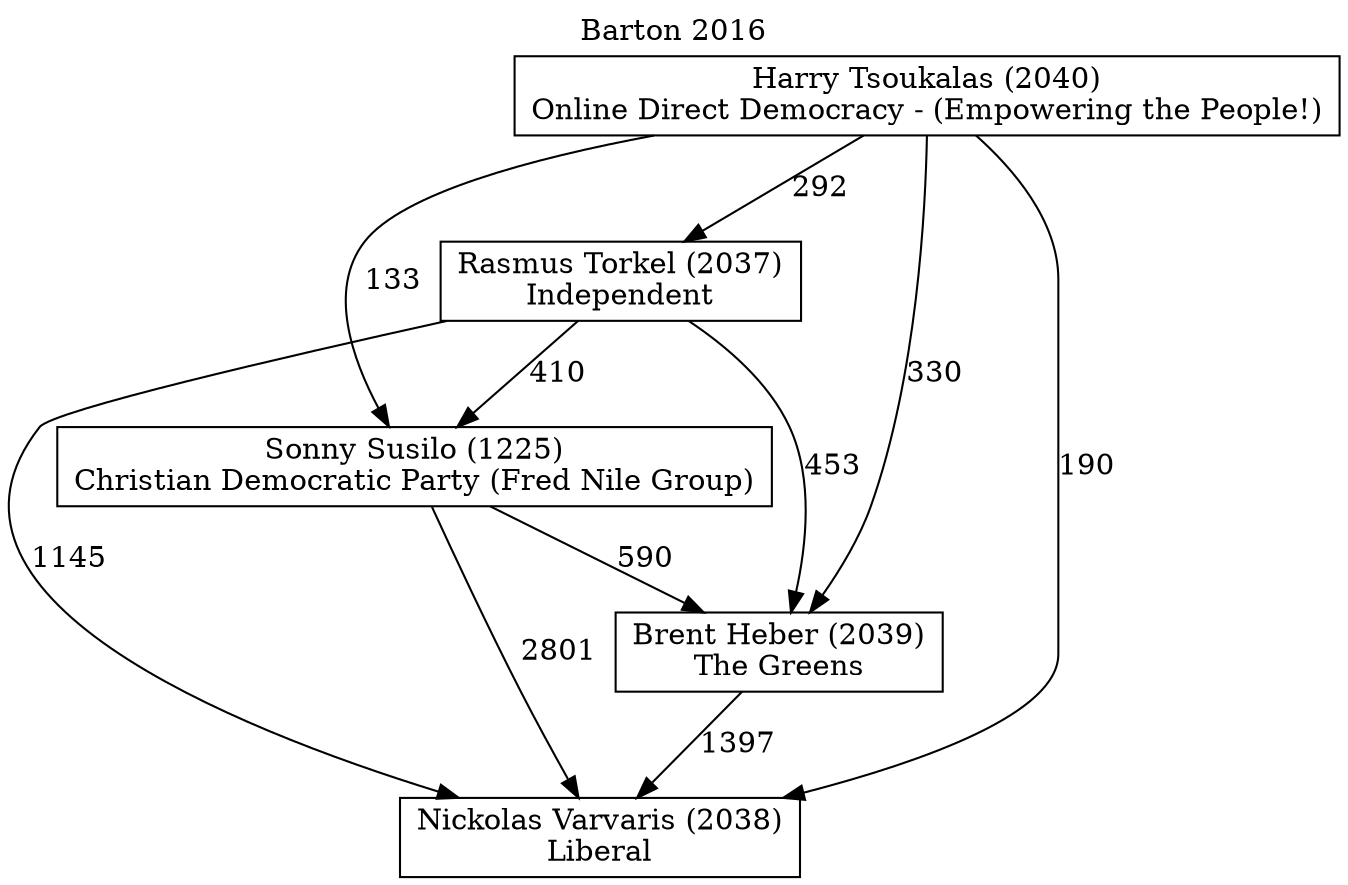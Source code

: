 // House preference flow
digraph "Nickolas Varvaris (2038)_Barton_2016" {
	graph [label="Barton 2016" labelloc=t mclimit=10]
	node [shape=box]
	"Nickolas Varvaris (2038)" [label="Nickolas Varvaris (2038)
Liberal"]
	"Brent Heber (2039)" [label="Brent Heber (2039)
The Greens"]
	"Sonny Susilo (1225)" [label="Sonny Susilo (1225)
Christian Democratic Party (Fred Nile Group)"]
	"Rasmus Torkel (2037)" [label="Rasmus Torkel (2037)
Independent"]
	"Harry Tsoukalas (2040)" [label="Harry Tsoukalas (2040)
Online Direct Democracy - (Empowering the People!)"]
	"Brent Heber (2039)" -> "Nickolas Varvaris (2038)" [label=1397]
	"Sonny Susilo (1225)" -> "Brent Heber (2039)" [label=590]
	"Rasmus Torkel (2037)" -> "Sonny Susilo (1225)" [label=410]
	"Harry Tsoukalas (2040)" -> "Rasmus Torkel (2037)" [label=292]
	"Sonny Susilo (1225)" -> "Nickolas Varvaris (2038)" [label=2801]
	"Rasmus Torkel (2037)" -> "Nickolas Varvaris (2038)" [label=1145]
	"Harry Tsoukalas (2040)" -> "Nickolas Varvaris (2038)" [label=190]
	"Harry Tsoukalas (2040)" -> "Sonny Susilo (1225)" [label=133]
	"Rasmus Torkel (2037)" -> "Brent Heber (2039)" [label=453]
	"Harry Tsoukalas (2040)" -> "Brent Heber (2039)" [label=330]
}
